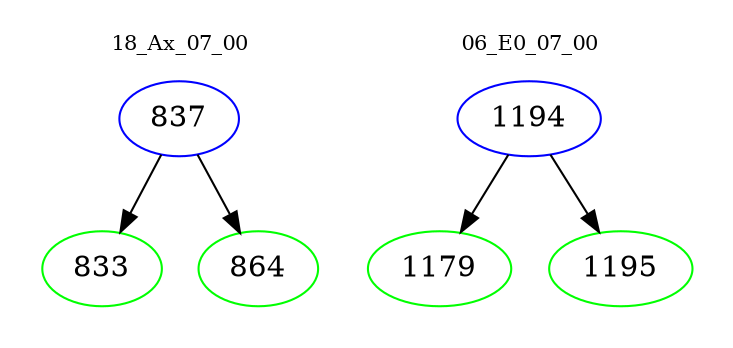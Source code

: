 digraph{
subgraph cluster_0 {
color = white
label = "18_Ax_07_00";
fontsize=10;
T0_837 [label="837", color="blue"]
T0_837 -> T0_833 [color="black"]
T0_833 [label="833", color="green"]
T0_837 -> T0_864 [color="black"]
T0_864 [label="864", color="green"]
}
subgraph cluster_1 {
color = white
label = "06_E0_07_00";
fontsize=10;
T1_1194 [label="1194", color="blue"]
T1_1194 -> T1_1179 [color="black"]
T1_1179 [label="1179", color="green"]
T1_1194 -> T1_1195 [color="black"]
T1_1195 [label="1195", color="green"]
}
}
